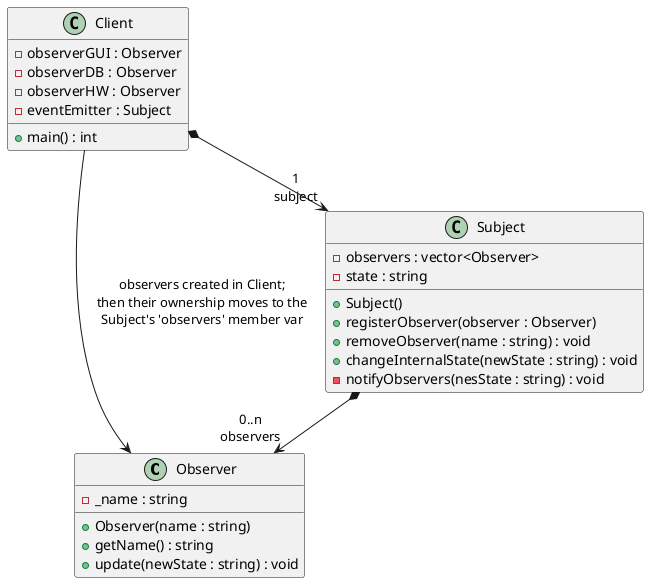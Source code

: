 @startuml
'https://plantuml.com/class-diagram

class Observer {
    - _name : string

    + Observer(name : string)
    + getName() : string
    + update(newState : string) : void
}

class Subject {
    - observers : vector<Observer>
    - state : string

    + Subject()
    + registerObserver(observer : Observer)
    + removeObserver(name : string) : void
    + changeInternalState(newState : string) : void
    - notifyObservers(nesState : string) : void
}

class Client {
    - observerGUI : Observer
    - observerDB : Observer
    - observerHW : Observer
    - eventEmitter : Subject
    + main() : int
}

Client --> Observer : observers created in Client;\nthen their ownership moves to the\nSubject's 'observers' member var
Client *--> "1\nsubject" Subject
Subject *--> "0..n\nobservers" Observer

@enduml
